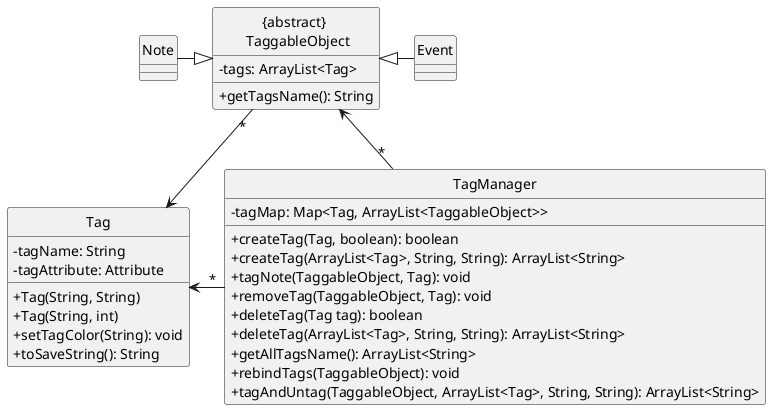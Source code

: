@startuml

hide circle
skinparam classAttributeIconSize 0

class "{abstract} \n TaggableObject" {
-tags: ArrayList<Tag>
+getTagsName(): String
}

class TagManager {
-tagMap: Map<Tag, ArrayList<TaggableObject>>
+createTag(Tag, boolean): boolean
+createTag(ArrayList<Tag>, String, String): ArrayList<String>
+tagNote(TaggableObject, Tag): void
+removeTag(TaggableObject, Tag): void
+deleteTag(Tag tag): boolean
+deleteTag(ArrayList<Tag>, String, String): ArrayList<String>
+getAllTagsName(): ArrayList<String>
+rebindTags(TaggableObject): void
+tagAndUntag(TaggableObject, ArrayList<Tag>, String, String): ArrayList<String>
}

class Tag {
-tagName: String
-tagAttribute: Attribute
+Tag(String, String)
+Tag(String, int)
+setTagColor(String): void
+toSaveString(): String
}

Event -left-|> "{abstract} \n TaggableObject"
Note -|> "{abstract} \n TaggableObject"

"{abstract} \n TaggableObject" "*" -down-> Tag
Tag <-"*" TagManager
TagManager "*"-> "{abstract} \n TaggableObject"

@enduml